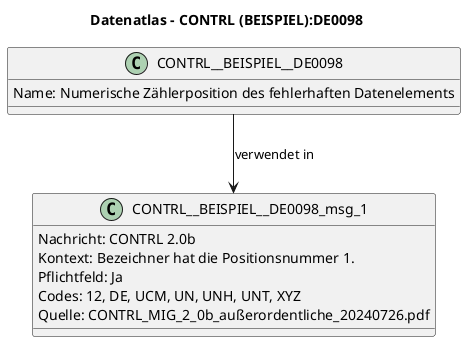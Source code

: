 @startuml
title Datenatlas – CONTRL (BEISPIEL):DE0098
class CONTRL__BEISPIEL__DE0098 {
  Name: Numerische Zählerposition des fehlerhaften Datenelements
}
class CONTRL__BEISPIEL__DE0098_msg_1 {
  Nachricht: CONTRL 2.0b
  Kontext: Bezeichner hat die Positionsnummer 1.
  Pflichtfeld: Ja
  Codes: 12, DE, UCM, UN, UNH, UNT, XYZ
  Quelle: CONTRL_MIG_2_0b_außerordentliche_20240726.pdf
}
CONTRL__BEISPIEL__DE0098 --> CONTRL__BEISPIEL__DE0098_msg_1 : verwendet in
@enduml